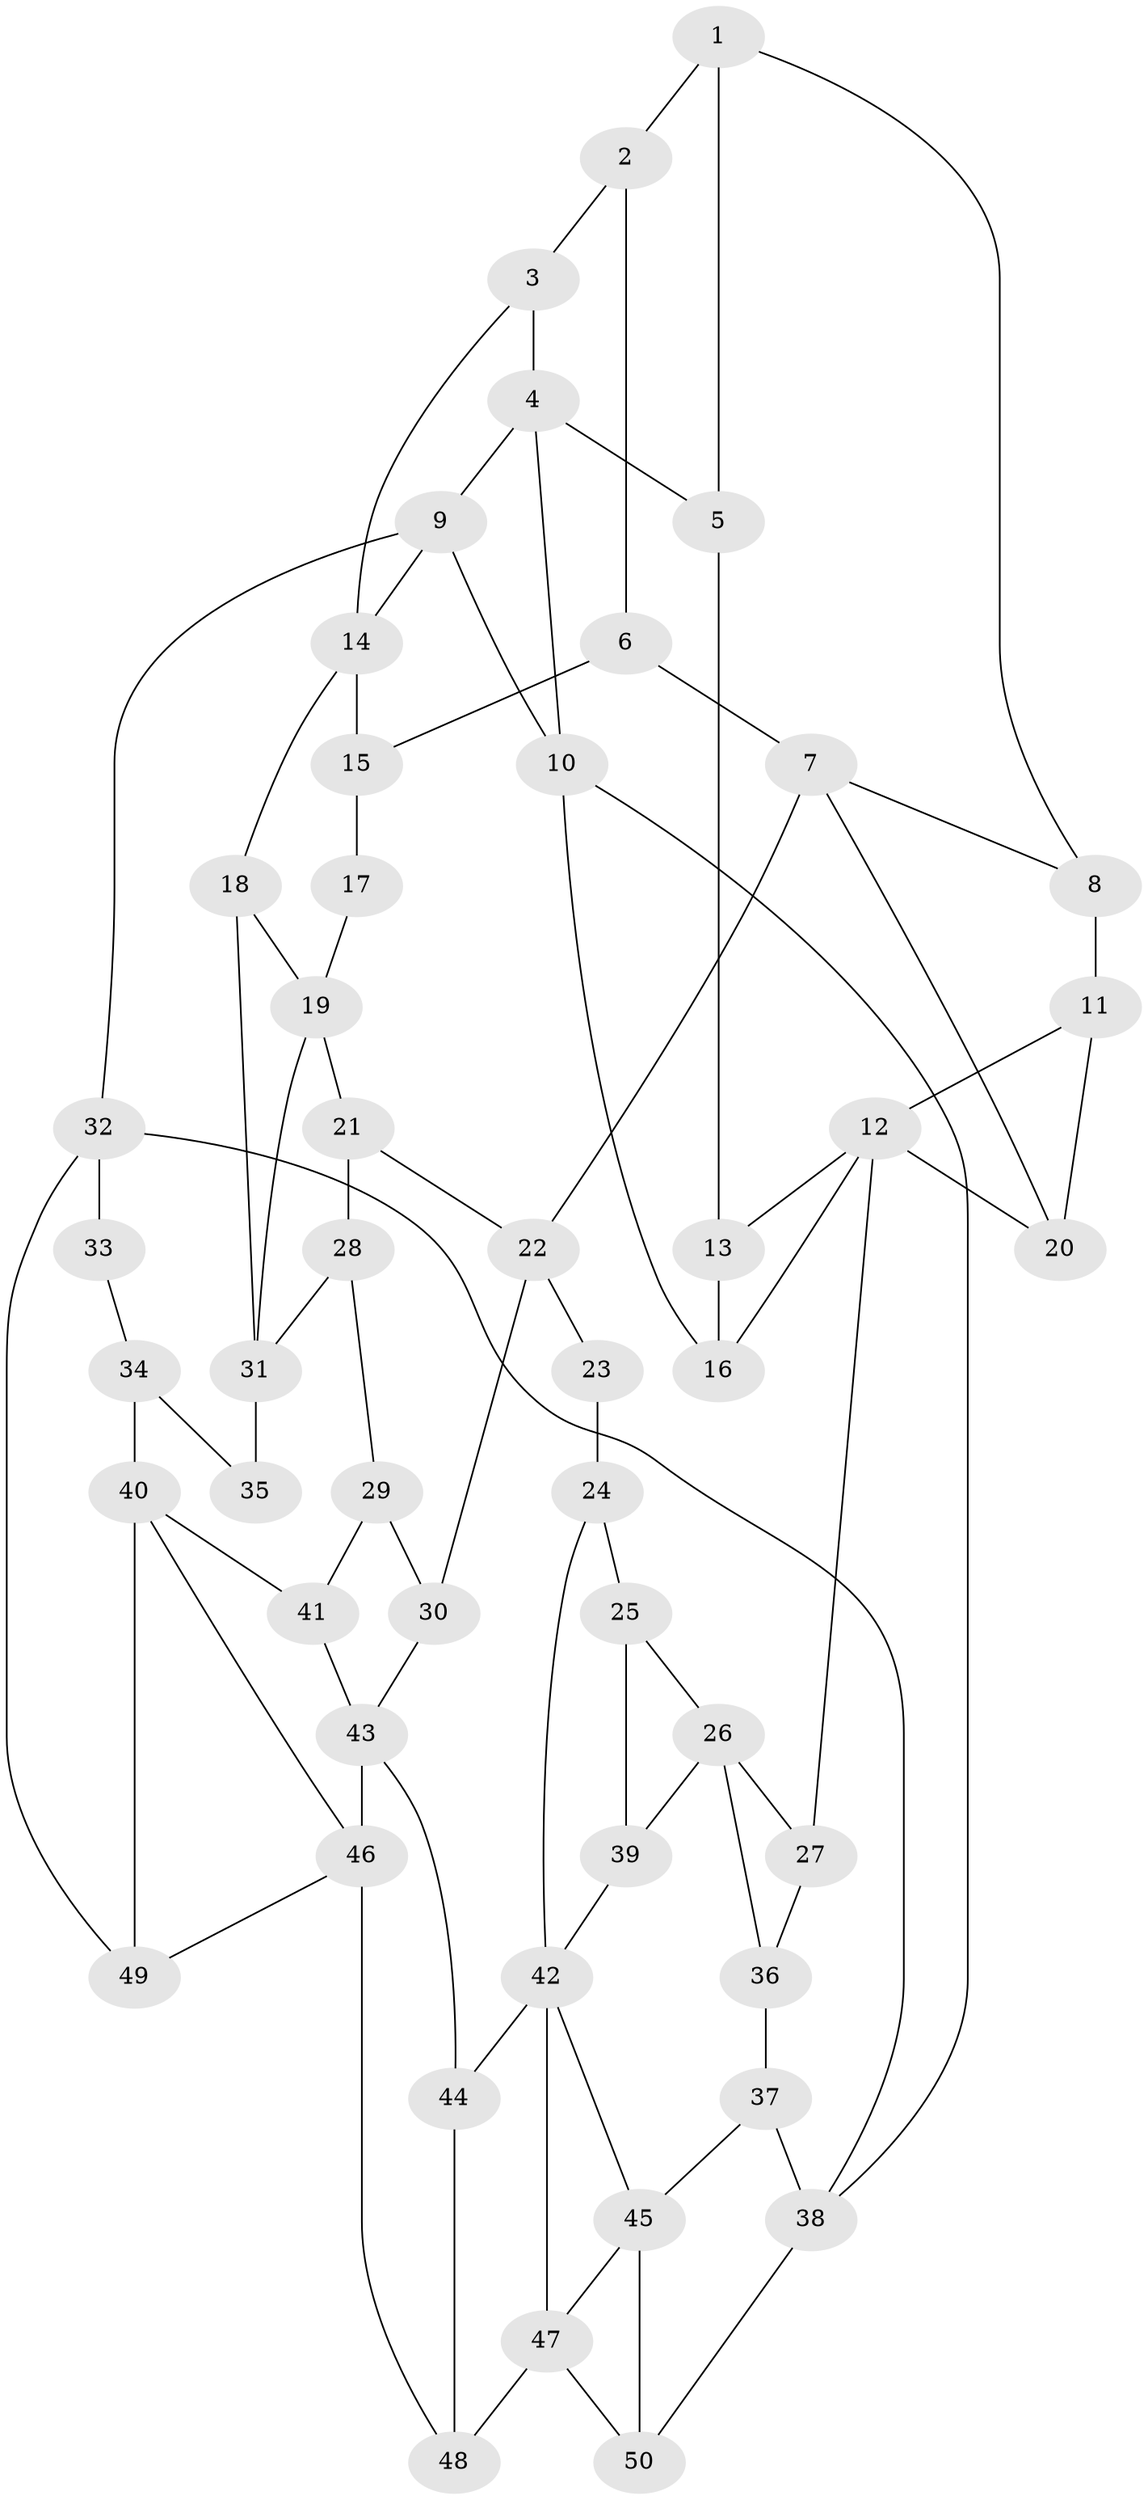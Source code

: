 // original degree distribution, {3: 0.02, 6: 0.22, 4: 0.24, 5: 0.52}
// Generated by graph-tools (version 1.1) at 2025/54/03/04/25 22:54:36]
// undirected, 50 vertices, 83 edges
graph export_dot {
  node [color=gray90,style=filled];
  1;
  2;
  3;
  4;
  5;
  6;
  7;
  8;
  9;
  10;
  11;
  12;
  13;
  14;
  15;
  16;
  17;
  18;
  19;
  20;
  21;
  22;
  23;
  24;
  25;
  26;
  27;
  28;
  29;
  30;
  31;
  32;
  33;
  34;
  35;
  36;
  37;
  38;
  39;
  40;
  41;
  42;
  43;
  44;
  45;
  46;
  47;
  48;
  49;
  50;
  1 -- 2 [weight=1.0];
  1 -- 5 [weight=1.0];
  1 -- 8 [weight=1.0];
  2 -- 3 [weight=1.0];
  2 -- 6 [weight=1.0];
  3 -- 4 [weight=1.0];
  3 -- 14 [weight=1.0];
  4 -- 5 [weight=1.0];
  4 -- 9 [weight=1.0];
  4 -- 10 [weight=1.0];
  5 -- 13 [weight=1.0];
  6 -- 7 [weight=2.0];
  6 -- 15 [weight=2.0];
  7 -- 8 [weight=1.0];
  7 -- 20 [weight=1.0];
  7 -- 22 [weight=2.0];
  8 -- 11 [weight=1.0];
  9 -- 10 [weight=1.0];
  9 -- 14 [weight=1.0];
  9 -- 32 [weight=1.0];
  10 -- 16 [weight=1.0];
  10 -- 38 [weight=1.0];
  11 -- 12 [weight=1.0];
  11 -- 20 [weight=1.0];
  12 -- 13 [weight=1.0];
  12 -- 16 [weight=1.0];
  12 -- 20 [weight=1.0];
  12 -- 27 [weight=2.0];
  13 -- 16 [weight=1.0];
  14 -- 15 [weight=2.0];
  14 -- 18 [weight=1.0];
  15 -- 17 [weight=2.0];
  17 -- 19 [weight=2.0];
  18 -- 19 [weight=1.0];
  18 -- 31 [weight=1.0];
  19 -- 21 [weight=1.0];
  19 -- 31 [weight=2.0];
  21 -- 22 [weight=1.0];
  21 -- 28 [weight=1.0];
  22 -- 23 [weight=2.0];
  22 -- 30 [weight=1.0];
  23 -- 24 [weight=1.0];
  24 -- 25 [weight=1.0];
  24 -- 42 [weight=1.0];
  25 -- 26 [weight=1.0];
  25 -- 39 [weight=1.0];
  26 -- 27 [weight=3.0];
  26 -- 36 [weight=1.0];
  26 -- 39 [weight=1.0];
  27 -- 36 [weight=1.0];
  28 -- 29 [weight=1.0];
  28 -- 31 [weight=1.0];
  29 -- 30 [weight=1.0];
  29 -- 41 [weight=1.0];
  30 -- 43 [weight=1.0];
  31 -- 35 [weight=2.0];
  32 -- 33 [weight=1.0];
  32 -- 38 [weight=1.0];
  32 -- 49 [weight=1.0];
  33 -- 34 [weight=2.0];
  34 -- 35 [weight=2.0];
  34 -- 40 [weight=2.0];
  36 -- 37 [weight=1.0];
  37 -- 38 [weight=1.0];
  37 -- 45 [weight=1.0];
  38 -- 50 [weight=1.0];
  39 -- 42 [weight=1.0];
  40 -- 41 [weight=1.0];
  40 -- 46 [weight=1.0];
  40 -- 49 [weight=1.0];
  41 -- 43 [weight=1.0];
  42 -- 44 [weight=1.0];
  42 -- 45 [weight=1.0];
  42 -- 47 [weight=1.0];
  43 -- 44 [weight=1.0];
  43 -- 46 [weight=2.0];
  44 -- 48 [weight=1.0];
  45 -- 47 [weight=1.0];
  45 -- 50 [weight=1.0];
  46 -- 48 [weight=2.0];
  46 -- 49 [weight=1.0];
  47 -- 48 [weight=2.0];
  47 -- 50 [weight=1.0];
}
